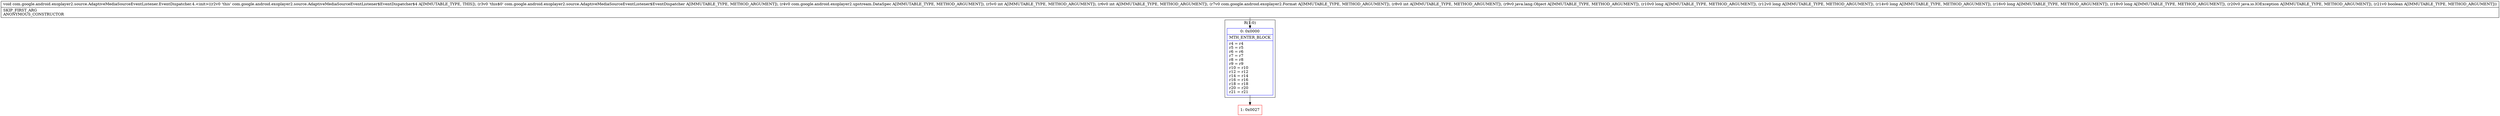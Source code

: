 digraph "CFG forcom.google.android.exoplayer2.source.AdaptiveMediaSourceEventListener.EventDispatcher.4.\<init\>(Lcom\/google\/android\/exoplayer2\/source\/AdaptiveMediaSourceEventListener$EventDispatcher;Lcom\/google\/android\/exoplayer2\/upstream\/DataSpec;IILcom\/google\/android\/exoplayer2\/Format;ILjava\/lang\/Object;JJJJJLjava\/io\/IOException;Z)V" {
subgraph cluster_Region_170586903 {
label = "R(1:0)";
node [shape=record,color=blue];
Node_0 [shape=record,label="{0\:\ 0x0000|MTH_ENTER_BLOCK\l|r4 = r4\lr5 = r5\lr6 = r6\lr7 = r7\lr8 = r8\lr9 = r9\lr10 = r10\lr12 = r12\lr14 = r14\lr16 = r16\lr18 = r18\lr20 = r20\lr21 = r21\l}"];
}
Node_1 [shape=record,color=red,label="{1\:\ 0x0027}"];
MethodNode[shape=record,label="{void com.google.android.exoplayer2.source.AdaptiveMediaSourceEventListener.EventDispatcher.4.\<init\>((r2v0 'this' com.google.android.exoplayer2.source.AdaptiveMediaSourceEventListener$EventDispatcher$4 A[IMMUTABLE_TYPE, THIS]), (r3v0 'this$0' com.google.android.exoplayer2.source.AdaptiveMediaSourceEventListener$EventDispatcher A[IMMUTABLE_TYPE, METHOD_ARGUMENT]), (r4v0 com.google.android.exoplayer2.upstream.DataSpec A[IMMUTABLE_TYPE, METHOD_ARGUMENT]), (r5v0 int A[IMMUTABLE_TYPE, METHOD_ARGUMENT]), (r6v0 int A[IMMUTABLE_TYPE, METHOD_ARGUMENT]), (r7v0 com.google.android.exoplayer2.Format A[IMMUTABLE_TYPE, METHOD_ARGUMENT]), (r8v0 int A[IMMUTABLE_TYPE, METHOD_ARGUMENT]), (r9v0 java.lang.Object A[IMMUTABLE_TYPE, METHOD_ARGUMENT]), (r10v0 long A[IMMUTABLE_TYPE, METHOD_ARGUMENT]), (r12v0 long A[IMMUTABLE_TYPE, METHOD_ARGUMENT]), (r14v0 long A[IMMUTABLE_TYPE, METHOD_ARGUMENT]), (r16v0 long A[IMMUTABLE_TYPE, METHOD_ARGUMENT]), (r18v0 long A[IMMUTABLE_TYPE, METHOD_ARGUMENT]), (r20v0 java.io.IOException A[IMMUTABLE_TYPE, METHOD_ARGUMENT]), (r21v0 boolean A[IMMUTABLE_TYPE, METHOD_ARGUMENT]))  | SKIP_FIRST_ARG\lANONYMOUS_CONSTRUCTOR\l}"];
MethodNode -> Node_0;
Node_0 -> Node_1;
}

